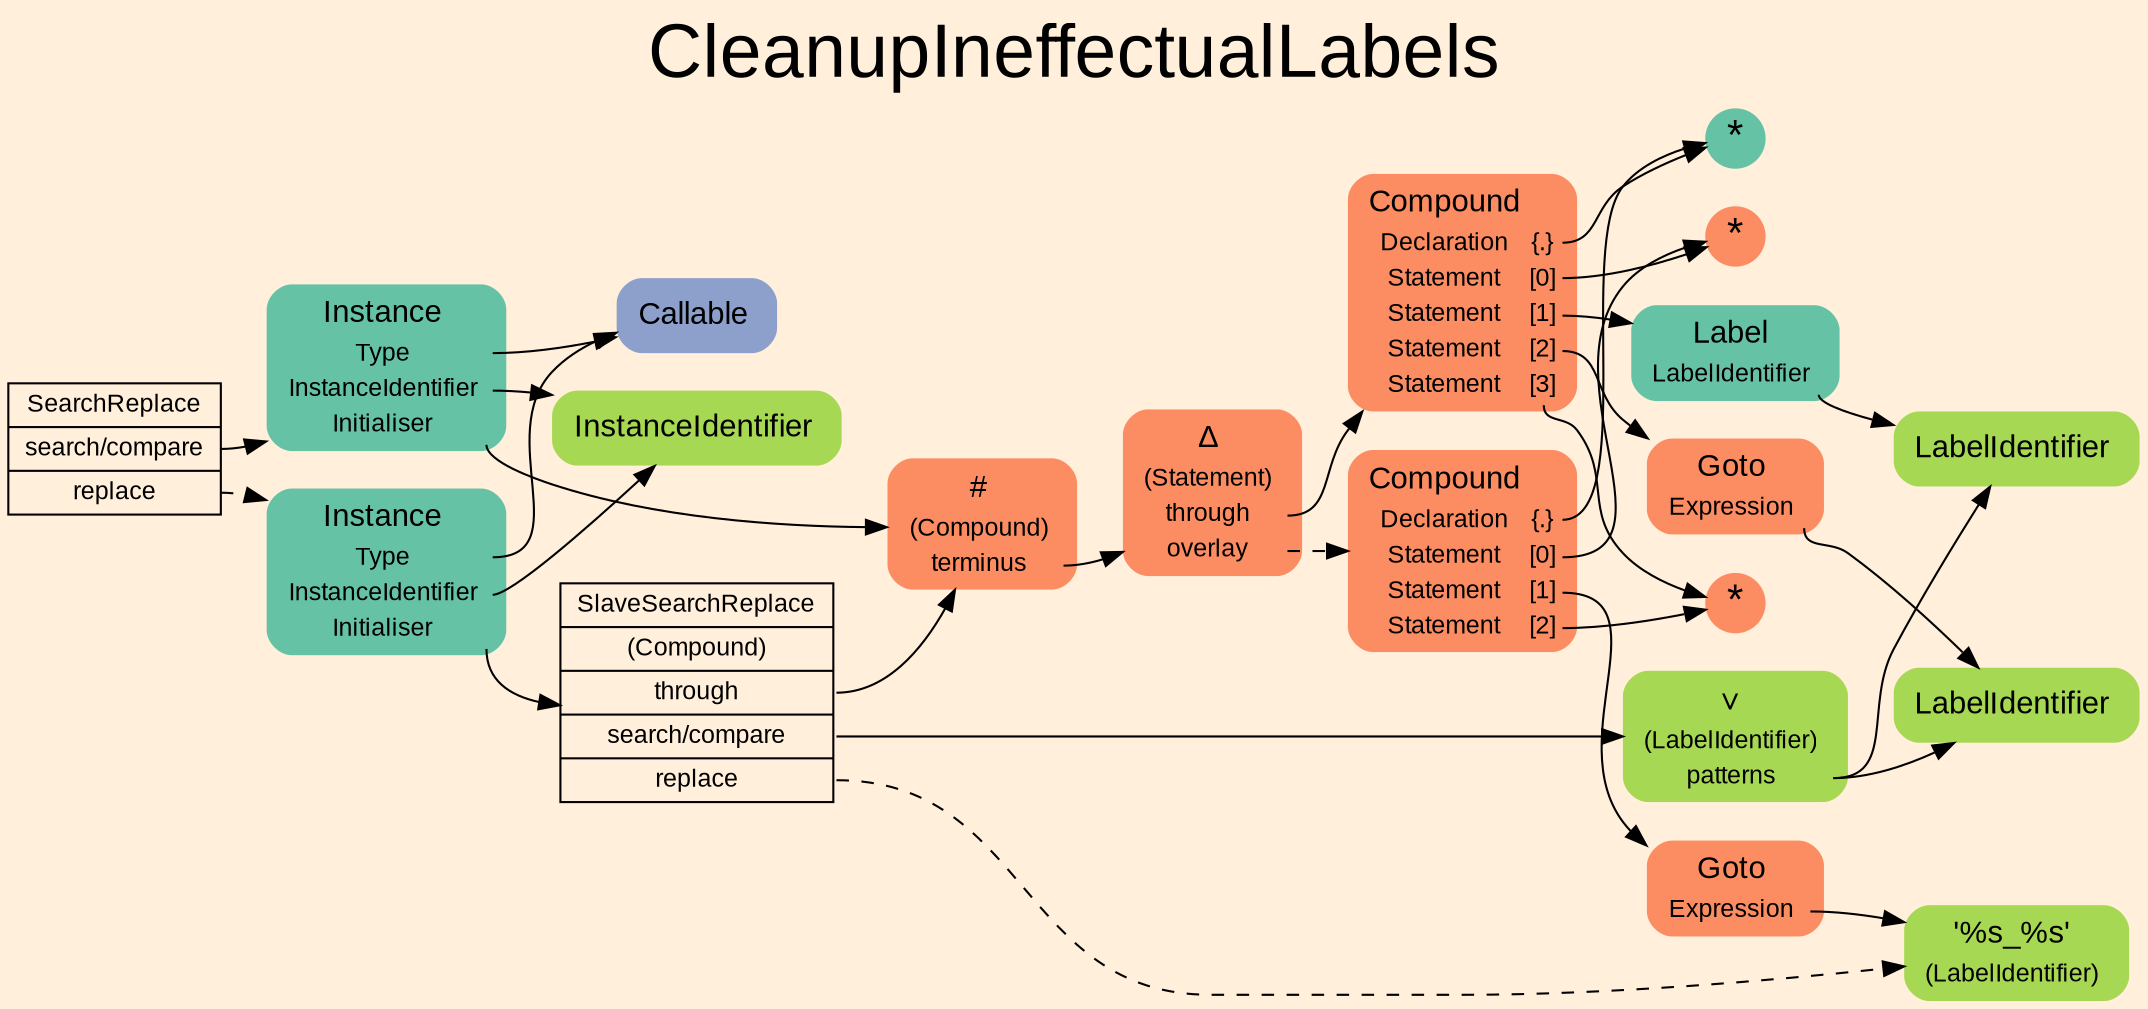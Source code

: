 digraph "CleanupIneffectualLabels" {
label = "CleanupIneffectualLabels"
labelloc = t
fontsize = "36"
graph [
    rankdir = "LR"
    ranksep = 0.3
    bgcolor = antiquewhite1
    color = black
    fontcolor = black
    fontname = "Arial"
];
node [
    fontname = "Arial"
];
edge [
    fontname = "Arial"
];

// -------------------- transformation figure --------------------
"CR#B-4-44" [
    // -------- block CR#B-4-44 ----------
    shape = "record"
    fillcolor = antiquewhite1
    label = "<fixed> SearchReplace | <port0> search/compare | <port1> replace"
    style = "filled"
    fontsize = "12"
    color = black
    fontcolor = black
];

"#B-2-926" [
    // -------- block #B-2-926 ----------
    shape = "plaintext"
    fillcolor = "/set28/1"
    label = <<TABLE BORDER="0" CELLBORDER="0" CELLSPACING="0">
     <TR><TD><FONT POINT-SIZE="15.0">Instance</FONT></TD><TD></TD></TR>
     <TR><TD>Type</TD><TD PORT="port0"></TD></TR>
     <TR><TD>InstanceIdentifier</TD><TD PORT="port1"></TD></TR>
     <TR><TD>Initialiser</TD><TD PORT="port2"></TD></TR>
    </TABLE>>
    style = "rounded,filled"
    fontsize = "12"
];

"#B-2-941" [
    // -------- block #B-2-941 ----------
    shape = "plaintext"
    fillcolor = "/set28/3"
    label = <<TABLE BORDER="0" CELLBORDER="0" CELLSPACING="0">
     <TR><TD><FONT POINT-SIZE="15.0">Callable</FONT></TD><TD></TD></TR>
    </TABLE>>
    style = "rounded,filled"
    fontsize = "12"
];

"#B-2-940" [
    // -------- block #B-2-940 ----------
    shape = "plaintext"
    fillcolor = "/set28/5"
    label = <<TABLE BORDER="0" CELLBORDER="0" CELLSPACING="0">
     <TR><TD><FONT POINT-SIZE="15.0">InstanceIdentifier</FONT></TD><TD></TD></TR>
    </TABLE>>
    style = "rounded,filled"
    fontsize = "12"
];

"#B-2-928" [
    // -------- block #B-2-928 ----------
    shape = "plaintext"
    fillcolor = "/set28/2"
    label = <<TABLE BORDER="0" CELLBORDER="0" CELLSPACING="0">
     <TR><TD><FONT POINT-SIZE="15.0">#</FONT></TD><TD></TD></TR>
     <TR><TD>(Compound)</TD><TD PORT="port0"></TD></TR>
     <TR><TD>terminus</TD><TD PORT="port1"></TD></TR>
    </TABLE>>
    style = "rounded,filled"
    fontsize = "12"
];

"#B-2-929" [
    // -------- block #B-2-929 ----------
    shape = "plaintext"
    fillcolor = "/set28/2"
    label = <<TABLE BORDER="0" CELLBORDER="0" CELLSPACING="0">
     <TR><TD><FONT POINT-SIZE="15.0">Δ</FONT></TD><TD></TD></TR>
     <TR><TD>(Statement)</TD><TD PORT="port0"></TD></TR>
     <TR><TD>through</TD><TD PORT="port1"></TD></TR>
     <TR><TD>overlay</TD><TD PORT="port2"></TD></TR>
    </TABLE>>
    style = "rounded,filled"
    fontsize = "12"
];

"#B-2-930" [
    // -------- block #B-2-930 ----------
    shape = "plaintext"
    fillcolor = "/set28/2"
    label = <<TABLE BORDER="0" CELLBORDER="0" CELLSPACING="0">
     <TR><TD><FONT POINT-SIZE="15.0">Compound</FONT></TD><TD></TD></TR>
     <TR><TD>Declaration</TD><TD PORT="port0">{.}</TD></TR>
     <TR><TD>Statement</TD><TD PORT="port1">[0]</TD></TR>
     <TR><TD>Statement</TD><TD PORT="port2">[1]</TD></TR>
     <TR><TD>Statement</TD><TD PORT="port3">[2]</TD></TR>
     <TR><TD>Statement</TD><TD PORT="port4">[3]</TD></TR>
    </TABLE>>
    style = "rounded,filled"
    fontsize = "12"
];

"#B-2-933" [
    // -------- block #B-2-933 ----------
    shape = "circle"
    fillcolor = "/set28/1"
    label = <*>
    style = "filled"
    fontsize = "20"
    penwidth = 0.0
    fixedsize = true
    width = 0.4
    height = 0.4
];

"#B-2-934" [
    // -------- block #B-2-934 ----------
    shape = "circle"
    fillcolor = "/set28/2"
    label = <*>
    style = "filled"
    fontsize = "20"
    penwidth = 0.0
    fixedsize = true
    width = 0.4
    height = 0.4
];

"#B-2-932" [
    // -------- block #B-2-932 ----------
    shape = "plaintext"
    fillcolor = "/set28/1"
    label = <<TABLE BORDER="0" CELLBORDER="0" CELLSPACING="0">
     <TR><TD><FONT POINT-SIZE="15.0">Label</FONT></TD><TD></TD></TR>
     <TR><TD>LabelIdentifier</TD><TD PORT="port0"></TD></TR>
    </TABLE>>
    style = "rounded,filled"
    fontsize = "12"
];

"#B-2-936" [
    // -------- block #B-2-936 ----------
    shape = "plaintext"
    fillcolor = "/set28/5"
    label = <<TABLE BORDER="0" CELLBORDER="0" CELLSPACING="0">
     <TR><TD><FONT POINT-SIZE="15.0">LabelIdentifier</FONT></TD><TD></TD></TR>
    </TABLE>>
    style = "rounded,filled"
    fontsize = "12"
];

"#B-2-942" [
    // -------- block #B-2-942 ----------
    shape = "plaintext"
    fillcolor = "/set28/2"
    label = <<TABLE BORDER="0" CELLBORDER="0" CELLSPACING="0">
     <TR><TD><FONT POINT-SIZE="15.0">Goto</FONT></TD><TD></TD></TR>
     <TR><TD>Expression</TD><TD PORT="port0"></TD></TR>
    </TABLE>>
    style = "rounded,filled"
    fontsize = "12"
];

"#B-2-937" [
    // -------- block #B-2-937 ----------
    shape = "plaintext"
    fillcolor = "/set28/5"
    label = <<TABLE BORDER="0" CELLBORDER="0" CELLSPACING="0">
     <TR><TD><FONT POINT-SIZE="15.0">LabelIdentifier</FONT></TD><TD></TD></TR>
    </TABLE>>
    style = "rounded,filled"
    fontsize = "12"
];

"#B-2-935" [
    // -------- block #B-2-935 ----------
    shape = "circle"
    fillcolor = "/set28/2"
    label = <*>
    style = "filled"
    fontsize = "20"
    penwidth = 0.0
    fixedsize = true
    width = 0.4
    height = 0.4
];

"#B-2-931" [
    // -------- block #B-2-931 ----------
    shape = "plaintext"
    fillcolor = "/set28/2"
    label = <<TABLE BORDER="0" CELLBORDER="0" CELLSPACING="0">
     <TR><TD><FONT POINT-SIZE="15.0">Compound</FONT></TD><TD></TD></TR>
     <TR><TD>Declaration</TD><TD PORT="port0">{.}</TD></TR>
     <TR><TD>Statement</TD><TD PORT="port1">[0]</TD></TR>
     <TR><TD>Statement</TD><TD PORT="port2">[1]</TD></TR>
     <TR><TD>Statement</TD><TD PORT="port3">[2]</TD></TR>
    </TABLE>>
    style = "rounded,filled"
    fontsize = "12"
];

"#B-2-943" [
    // -------- block #B-2-943 ----------
    shape = "plaintext"
    fillcolor = "/set28/2"
    label = <<TABLE BORDER="0" CELLBORDER="0" CELLSPACING="0">
     <TR><TD><FONT POINT-SIZE="15.0">Goto</FONT></TD><TD></TD></TR>
     <TR><TD>Expression</TD><TD PORT="port0"></TD></TR>
    </TABLE>>
    style = "rounded,filled"
    fontsize = "12"
];

"#B-2-938" [
    // -------- block #B-2-938 ----------
    shape = "plaintext"
    fillcolor = "/set28/5"
    label = <<TABLE BORDER="0" CELLBORDER="0" CELLSPACING="0">
     <TR><TD><FONT POINT-SIZE="15.0">'%s_%s'</FONT></TD><TD></TD></TR>
     <TR><TD>(LabelIdentifier)</TD><TD PORT="port0"></TD></TR>
    </TABLE>>
    style = "rounded,filled"
    fontsize = "12"
];

"#B-2-927" [
    // -------- block #B-2-927 ----------
    shape = "plaintext"
    fillcolor = "/set28/1"
    label = <<TABLE BORDER="0" CELLBORDER="0" CELLSPACING="0">
     <TR><TD><FONT POINT-SIZE="15.0">Instance</FONT></TD><TD></TD></TR>
     <TR><TD>Type</TD><TD PORT="port0"></TD></TR>
     <TR><TD>InstanceIdentifier</TD><TD PORT="port1"></TD></TR>
     <TR><TD>Initialiser</TD><TD PORT="port2"></TD></TR>
    </TABLE>>
    style = "rounded,filled"
    fontsize = "12"
];

"#B-2-944" [
    // -------- block #B-2-944 ----------
    shape = "record"
    fillcolor = antiquewhite1
    label = "<fixed> SlaveSearchReplace | <port0> (Compound) | <port1> through | <port2> search/compare | <port3> replace"
    style = "filled"
    fontsize = "12"
    color = black
    fontcolor = black
];

"#B-2-939" [
    // -------- block #B-2-939 ----------
    shape = "plaintext"
    fillcolor = "/set28/5"
    label = <<TABLE BORDER="0" CELLBORDER="0" CELLSPACING="0">
     <TR><TD><FONT POINT-SIZE="15.0">∨</FONT></TD><TD></TD></TR>
     <TR><TD>(LabelIdentifier)</TD><TD PORT="port0"></TD></TR>
     <TR><TD>patterns</TD><TD PORT="port1"></TD></TR>
    </TABLE>>
    style = "rounded,filled"
    fontsize = "12"
];

"CR#B-4-44":port0 -> "#B-2-926" [
    color = black
    fontcolor = black
];

"CR#B-4-44":port1 -> "#B-2-927" [
    style="dashed"
    color = black
    fontcolor = black
];

"#B-2-926":port0 -> "#B-2-941" [
    color = black
    fontcolor = black
];

"#B-2-926":port1 -> "#B-2-940" [
    color = black
    fontcolor = black
];

"#B-2-926":port2 -> "#B-2-928" [
    color = black
    fontcolor = black
];

"#B-2-928":port1 -> "#B-2-929" [
    color = black
    fontcolor = black
];

"#B-2-929":port1 -> "#B-2-930" [
    color = black
    fontcolor = black
];

"#B-2-929":port2 -> "#B-2-931" [
    style="dashed"
    color = black
    fontcolor = black
];

"#B-2-930":port0 -> "#B-2-933" [
    color = black
    fontcolor = black
];

"#B-2-930":port1 -> "#B-2-934" [
    color = black
    fontcolor = black
];

"#B-2-930":port2 -> "#B-2-932" [
    color = black
    fontcolor = black
];

"#B-2-930":port3 -> "#B-2-942" [
    color = black
    fontcolor = black
];

"#B-2-930":port4 -> "#B-2-935" [
    color = black
    fontcolor = black
];

"#B-2-932":port0 -> "#B-2-936" [
    color = black
    fontcolor = black
];

"#B-2-942":port0 -> "#B-2-937" [
    color = black
    fontcolor = black
];

"#B-2-931":port0 -> "#B-2-933" [
    color = black
    fontcolor = black
];

"#B-2-931":port1 -> "#B-2-934" [
    color = black
    fontcolor = black
];

"#B-2-931":port2 -> "#B-2-943" [
    color = black
    fontcolor = black
];

"#B-2-931":port3 -> "#B-2-935" [
    color = black
    fontcolor = black
];

"#B-2-943":port0 -> "#B-2-938" [
    color = black
    fontcolor = black
];

"#B-2-927":port0 -> "#B-2-941" [
    color = black
    fontcolor = black
];

"#B-2-927":port1 -> "#B-2-940" [
    color = black
    fontcolor = black
];

"#B-2-927":port2 -> "#B-2-944" [
    color = black
    fontcolor = black
];

"#B-2-944":port1 -> "#B-2-928" [
    color = black
    fontcolor = black
];

"#B-2-944":port2 -> "#B-2-939" [
    color = black
    fontcolor = black
];

"#B-2-944":port3 -> "#B-2-938" [
    style="dashed"
    color = black
    fontcolor = black
];

"#B-2-939":port1 -> "#B-2-936" [
    color = black
    fontcolor = black
];

"#B-2-939":port1 -> "#B-2-937" [
    color = black
    fontcolor = black
];


}
